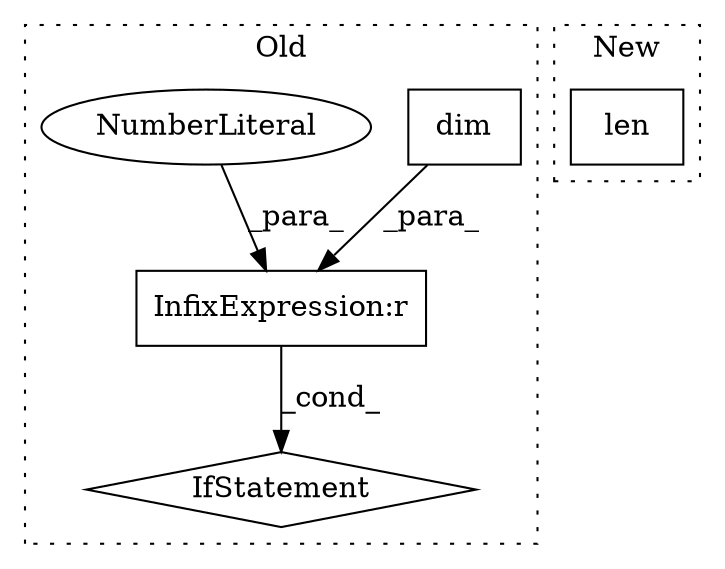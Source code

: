 digraph G {
subgraph cluster0 {
1 [label="dim" a="32" s="1784" l="5" shape="box"];
3 [label="InfixExpression:r" a="27" s="1789" l="3" shape="box"];
4 [label="NumberLiteral" a="34" s="1792" l="1" shape="ellipse"];
5 [label="IfStatement" a="25" s="1770,1793" l="4,2" shape="diamond"];
label = "Old";
style="dotted";
}
subgraph cluster1 {
2 [label="len" a="32" s="1744,1756" l="4,1" shape="box"];
label = "New";
style="dotted";
}
1 -> 3 [label="_para_"];
3 -> 5 [label="_cond_"];
4 -> 3 [label="_para_"];
}